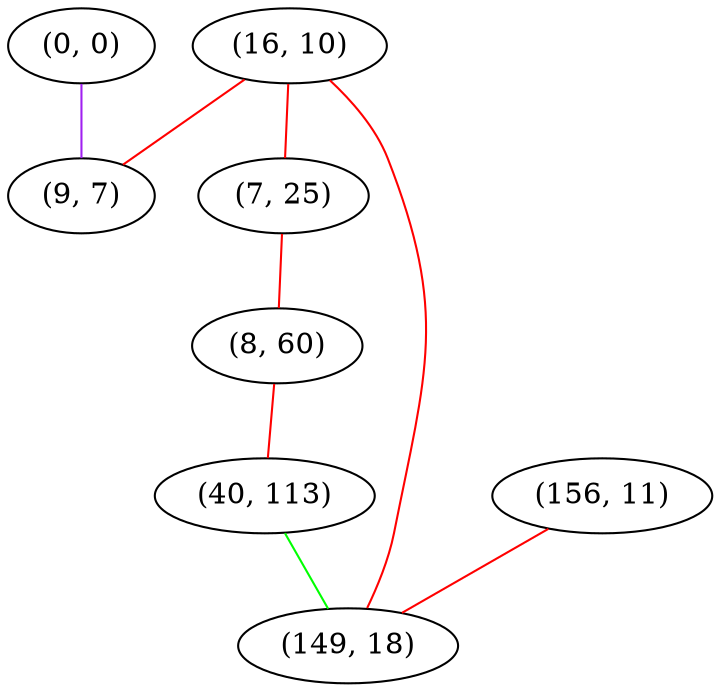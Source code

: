 graph "" {
"(0, 0)";
"(16, 10)";
"(156, 11)";
"(7, 25)";
"(8, 60)";
"(40, 113)";
"(149, 18)";
"(9, 7)";
"(0, 0)" -- "(9, 7)"  [color=purple, key=0, weight=4];
"(16, 10)" -- "(7, 25)"  [color=red, key=0, weight=1];
"(16, 10)" -- "(149, 18)"  [color=red, key=0, weight=1];
"(16, 10)" -- "(9, 7)"  [color=red, key=0, weight=1];
"(156, 11)" -- "(149, 18)"  [color=red, key=0, weight=1];
"(7, 25)" -- "(8, 60)"  [color=red, key=0, weight=1];
"(8, 60)" -- "(40, 113)"  [color=red, key=0, weight=1];
"(40, 113)" -- "(149, 18)"  [color=green, key=0, weight=2];
}
